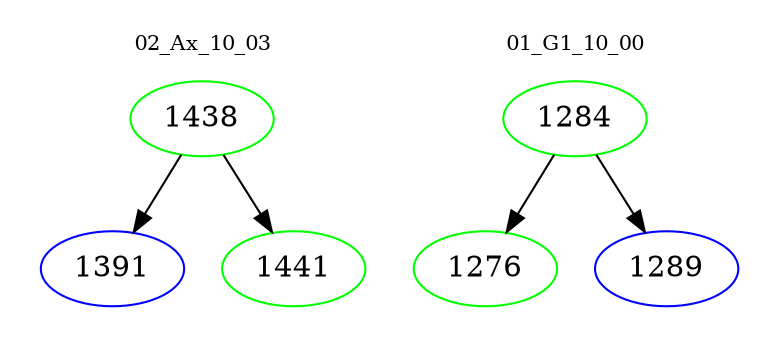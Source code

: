 digraph{
subgraph cluster_0 {
color = white
label = "02_Ax_10_03";
fontsize=10;
T0_1438 [label="1438", color="green"]
T0_1438 -> T0_1391 [color="black"]
T0_1391 [label="1391", color="blue"]
T0_1438 -> T0_1441 [color="black"]
T0_1441 [label="1441", color="green"]
}
subgraph cluster_1 {
color = white
label = "01_G1_10_00";
fontsize=10;
T1_1284 [label="1284", color="green"]
T1_1284 -> T1_1276 [color="black"]
T1_1276 [label="1276", color="green"]
T1_1284 -> T1_1289 [color="black"]
T1_1289 [label="1289", color="blue"]
}
}
